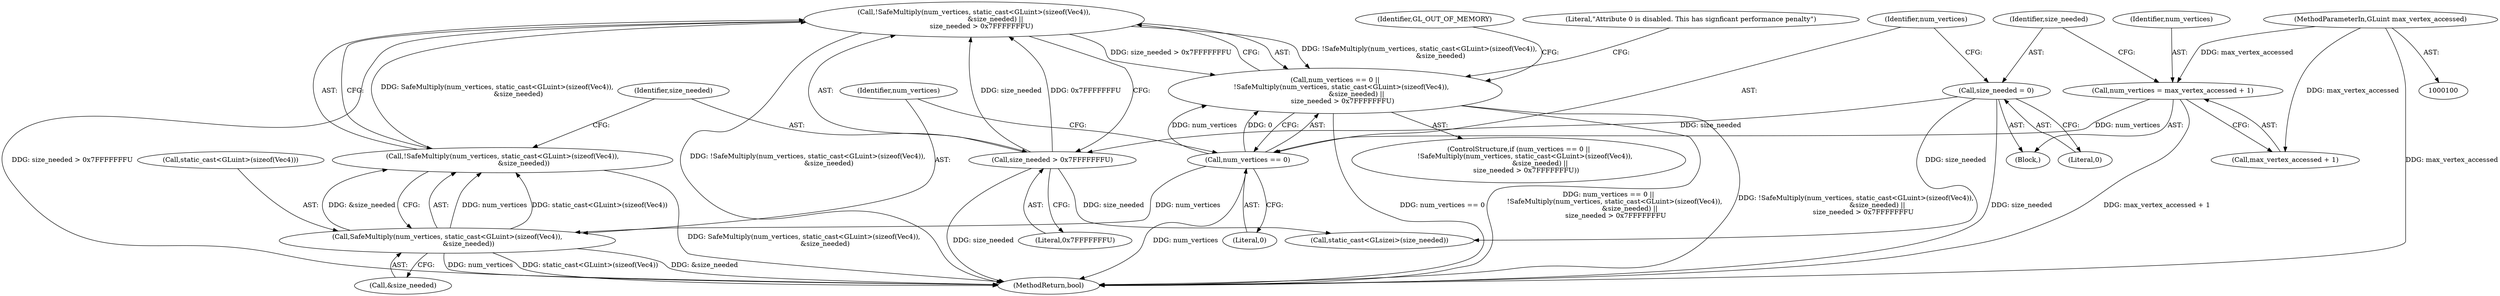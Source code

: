 digraph "1_Chrome_3aad1a37affb1ab70d1897f2b03eb8c077264984_1@del" {
"1000152" [label="(Call,!SafeMultiply(num_vertices, static_cast<GLuint>(sizeof(Vec4)),\n                    &size_needed) ||\n       size_needed > 0x7FFFFFFFU)"];
"1000153" [label="(Call,!SafeMultiply(num_vertices, static_cast<GLuint>(sizeof(Vec4)),\n                    &size_needed))"];
"1000154" [label="(Call,SafeMultiply(num_vertices, static_cast<GLuint>(sizeof(Vec4)),\n                    &size_needed))"];
"1000149" [label="(Call,num_vertices == 0)"];
"1000138" [label="(Call,num_vertices = max_vertex_accessed + 1)"];
"1000102" [label="(MethodParameterIn,GLuint max_vertex_accessed)"];
"1000162" [label="(Call,size_needed > 0x7FFFFFFFU)"];
"1000144" [label="(Call,size_needed = 0)"];
"1000148" [label="(Call,num_vertices == 0 ||\n      !SafeMultiply(num_vertices, static_cast<GLuint>(sizeof(Vec4)),\n                    &size_needed) ||\n       size_needed > 0x7FFFFFFFU)"];
"1000149" [label="(Call,num_vertices == 0)"];
"1000145" [label="(Identifier,size_needed)"];
"1000173" [label="(Literal,\"Attribute 0 is disabled. This has signficant performance penalty\")"];
"1000163" [label="(Identifier,size_needed)"];
"1000162" [label="(Call,size_needed > 0x7FFFFFFFU)"];
"1000138" [label="(Call,num_vertices = max_vertex_accessed + 1)"];
"1000153" [label="(Call,!SafeMultiply(num_vertices, static_cast<GLuint>(sizeof(Vec4)),\n                    &size_needed))"];
"1000150" [label="(Identifier,num_vertices)"];
"1000144" [label="(Call,size_needed = 0)"];
"1000160" [label="(Call,&size_needed)"];
"1000140" [label="(Call,max_vertex_accessed + 1)"];
"1000151" [label="(Literal,0)"];
"1000164" [label="(Literal,0x7FFFFFFFU)"];
"1000147" [label="(ControlStructure,if (num_vertices == 0 ||\n      !SafeMultiply(num_vertices, static_cast<GLuint>(sizeof(Vec4)),\n                    &size_needed) ||\n       size_needed > 0x7FFFFFFFU))"];
"1000156" [label="(Call,static_cast<GLuint>(sizeof(Vec4)))"];
"1000167" [label="(Identifier,GL_OUT_OF_MEMORY)"];
"1000102" [label="(MethodParameterIn,GLuint max_vertex_accessed)"];
"1000154" [label="(Call,SafeMultiply(num_vertices, static_cast<GLuint>(sizeof(Vec4)),\n                    &size_needed))"];
"1000152" [label="(Call,!SafeMultiply(num_vertices, static_cast<GLuint>(sizeof(Vec4)),\n                    &size_needed) ||\n       size_needed > 0x7FFFFFFFU)"];
"1000305" [label="(MethodReturn,bool)"];
"1000104" [label="(Block,)"];
"1000139" [label="(Identifier,num_vertices)"];
"1000148" [label="(Call,num_vertices == 0 ||\n      !SafeMultiply(num_vertices, static_cast<GLuint>(sizeof(Vec4)),\n                    &size_needed) ||\n       size_needed > 0x7FFFFFFFU)"];
"1000146" [label="(Literal,0)"];
"1000155" [label="(Identifier,num_vertices)"];
"1000182" [label="(Call,static_cast<GLsizei>(size_needed))"];
"1000152" -> "1000148"  [label="AST: "];
"1000152" -> "1000153"  [label="CFG: "];
"1000152" -> "1000162"  [label="CFG: "];
"1000153" -> "1000152"  [label="AST: "];
"1000162" -> "1000152"  [label="AST: "];
"1000148" -> "1000152"  [label="CFG: "];
"1000152" -> "1000305"  [label="DDG: !SafeMultiply(num_vertices, static_cast<GLuint>(sizeof(Vec4)),\n                    &size_needed)"];
"1000152" -> "1000305"  [label="DDG: size_needed > 0x7FFFFFFFU"];
"1000152" -> "1000148"  [label="DDG: !SafeMultiply(num_vertices, static_cast<GLuint>(sizeof(Vec4)),\n                    &size_needed)"];
"1000152" -> "1000148"  [label="DDG: size_needed > 0x7FFFFFFFU"];
"1000153" -> "1000152"  [label="DDG: SafeMultiply(num_vertices, static_cast<GLuint>(sizeof(Vec4)),\n                    &size_needed)"];
"1000162" -> "1000152"  [label="DDG: size_needed"];
"1000162" -> "1000152"  [label="DDG: 0x7FFFFFFFU"];
"1000153" -> "1000154"  [label="CFG: "];
"1000154" -> "1000153"  [label="AST: "];
"1000163" -> "1000153"  [label="CFG: "];
"1000153" -> "1000305"  [label="DDG: SafeMultiply(num_vertices, static_cast<GLuint>(sizeof(Vec4)),\n                    &size_needed)"];
"1000154" -> "1000153"  [label="DDG: num_vertices"];
"1000154" -> "1000153"  [label="DDG: static_cast<GLuint>(sizeof(Vec4))"];
"1000154" -> "1000153"  [label="DDG: &size_needed"];
"1000154" -> "1000160"  [label="CFG: "];
"1000155" -> "1000154"  [label="AST: "];
"1000156" -> "1000154"  [label="AST: "];
"1000160" -> "1000154"  [label="AST: "];
"1000154" -> "1000305"  [label="DDG: &size_needed"];
"1000154" -> "1000305"  [label="DDG: num_vertices"];
"1000154" -> "1000305"  [label="DDG: static_cast<GLuint>(sizeof(Vec4))"];
"1000149" -> "1000154"  [label="DDG: num_vertices"];
"1000149" -> "1000148"  [label="AST: "];
"1000149" -> "1000151"  [label="CFG: "];
"1000150" -> "1000149"  [label="AST: "];
"1000151" -> "1000149"  [label="AST: "];
"1000155" -> "1000149"  [label="CFG: "];
"1000148" -> "1000149"  [label="CFG: "];
"1000149" -> "1000305"  [label="DDG: num_vertices"];
"1000149" -> "1000148"  [label="DDG: num_vertices"];
"1000149" -> "1000148"  [label="DDG: 0"];
"1000138" -> "1000149"  [label="DDG: num_vertices"];
"1000138" -> "1000104"  [label="AST: "];
"1000138" -> "1000140"  [label="CFG: "];
"1000139" -> "1000138"  [label="AST: "];
"1000140" -> "1000138"  [label="AST: "];
"1000145" -> "1000138"  [label="CFG: "];
"1000138" -> "1000305"  [label="DDG: max_vertex_accessed + 1"];
"1000102" -> "1000138"  [label="DDG: max_vertex_accessed"];
"1000102" -> "1000100"  [label="AST: "];
"1000102" -> "1000305"  [label="DDG: max_vertex_accessed"];
"1000102" -> "1000140"  [label="DDG: max_vertex_accessed"];
"1000162" -> "1000164"  [label="CFG: "];
"1000163" -> "1000162"  [label="AST: "];
"1000164" -> "1000162"  [label="AST: "];
"1000162" -> "1000305"  [label="DDG: size_needed"];
"1000144" -> "1000162"  [label="DDG: size_needed"];
"1000162" -> "1000182"  [label="DDG: size_needed"];
"1000144" -> "1000104"  [label="AST: "];
"1000144" -> "1000146"  [label="CFG: "];
"1000145" -> "1000144"  [label="AST: "];
"1000146" -> "1000144"  [label="AST: "];
"1000150" -> "1000144"  [label="CFG: "];
"1000144" -> "1000305"  [label="DDG: size_needed"];
"1000144" -> "1000182"  [label="DDG: size_needed"];
"1000148" -> "1000147"  [label="AST: "];
"1000167" -> "1000148"  [label="CFG: "];
"1000173" -> "1000148"  [label="CFG: "];
"1000148" -> "1000305"  [label="DDG: !SafeMultiply(num_vertices, static_cast<GLuint>(sizeof(Vec4)),\n                    &size_needed) ||\n       size_needed > 0x7FFFFFFFU"];
"1000148" -> "1000305"  [label="DDG: num_vertices == 0"];
"1000148" -> "1000305"  [label="DDG: num_vertices == 0 ||\n      !SafeMultiply(num_vertices, static_cast<GLuint>(sizeof(Vec4)),\n                    &size_needed) ||\n       size_needed > 0x7FFFFFFFU"];
}
